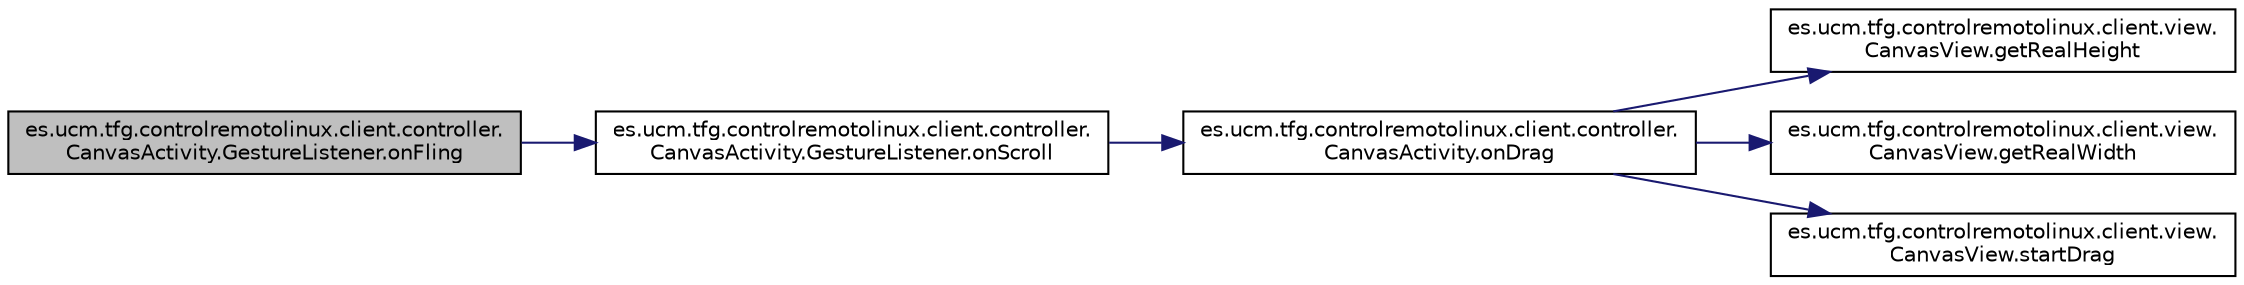 digraph "es.ucm.tfg.controlremotolinux.client.controller.CanvasActivity.GestureListener.onFling"
{
  edge [fontname="Helvetica",fontsize="10",labelfontname="Helvetica",labelfontsize="10"];
  node [fontname="Helvetica",fontsize="10",shape=record];
  rankdir="LR";
  Node1 [label="es.ucm.tfg.controlremotolinux.client.controller.\lCanvasActivity.GestureListener.onFling",height=0.2,width=0.4,color="black", fillcolor="grey75", style="filled" fontcolor="black"];
  Node1 -> Node2 [color="midnightblue",fontsize="10",style="solid",fontname="Helvetica"];
  Node2 [label="es.ucm.tfg.controlremotolinux.client.controller.\lCanvasActivity.GestureListener.onScroll",height=0.2,width=0.4,color="black", fillcolor="white", style="filled",URL="$classes_1_1ucm_1_1tfg_1_1controlremotolinux_1_1client_1_1controller_1_1CanvasActivity_1_1GestureListener.html#a9e8b21806da72f62465932781965322f"];
  Node2 -> Node3 [color="midnightblue",fontsize="10",style="solid",fontname="Helvetica"];
  Node3 [label="es.ucm.tfg.controlremotolinux.client.controller.\lCanvasActivity.onDrag",height=0.2,width=0.4,color="black", fillcolor="white", style="filled",URL="$classes_1_1ucm_1_1tfg_1_1controlremotolinux_1_1client_1_1controller_1_1CanvasActivity.html#a09ced297c15e7eb11f05d7319e626916"];
  Node3 -> Node4 [color="midnightblue",fontsize="10",style="solid",fontname="Helvetica"];
  Node4 [label="es.ucm.tfg.controlremotolinux.client.view.\lCanvasView.getRealHeight",height=0.2,width=0.4,color="black", fillcolor="white", style="filled",URL="$classes_1_1ucm_1_1tfg_1_1controlremotolinux_1_1client_1_1view_1_1CanvasView.html#a6103cf34fe6db477cdce9a1800e6a89d"];
  Node3 -> Node5 [color="midnightblue",fontsize="10",style="solid",fontname="Helvetica"];
  Node5 [label="es.ucm.tfg.controlremotolinux.client.view.\lCanvasView.getRealWidth",height=0.2,width=0.4,color="black", fillcolor="white", style="filled",URL="$classes_1_1ucm_1_1tfg_1_1controlremotolinux_1_1client_1_1view_1_1CanvasView.html#a624a938ee92ee1646292fd887cd11cef"];
  Node3 -> Node6 [color="midnightblue",fontsize="10",style="solid",fontname="Helvetica"];
  Node6 [label="es.ucm.tfg.controlremotolinux.client.view.\lCanvasView.startDrag",height=0.2,width=0.4,color="black", fillcolor="white", style="filled",URL="$classes_1_1ucm_1_1tfg_1_1controlremotolinux_1_1client_1_1view_1_1CanvasView.html#aceb8c5400ed1623ef664cfffff52f0e7"];
}
